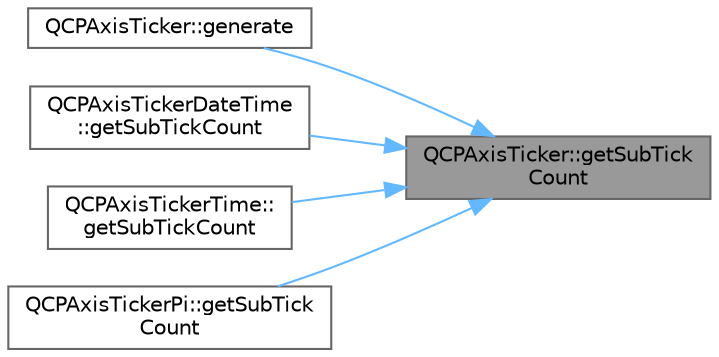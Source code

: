 digraph "QCPAxisTicker::getSubTickCount"
{
 // LATEX_PDF_SIZE
  bgcolor="transparent";
  edge [fontname=Helvetica,fontsize=10,labelfontname=Helvetica,labelfontsize=10];
  node [fontname=Helvetica,fontsize=10,shape=box,height=0.2,width=0.4];
  rankdir="RL";
  Node1 [label="QCPAxisTicker::getSubTick\lCount",height=0.2,width=0.4,color="gray40", fillcolor="grey60", style="filled", fontcolor="black",tooltip=" "];
  Node1 -> Node2 [dir="back",color="steelblue1",style="solid"];
  Node2 [label="QCPAxisTicker::generate",height=0.2,width=0.4,color="grey40", fillcolor="white", style="filled",URL="$class_q_c_p_axis_ticker.html#aefbd11725678ca824add8cf926cbc856",tooltip=" "];
  Node1 -> Node3 [dir="back",color="steelblue1",style="solid"];
  Node3 [label="QCPAxisTickerDateTime\l::getSubTickCount",height=0.2,width=0.4,color="grey40", fillcolor="white", style="filled",URL="$class_q_c_p_axis_ticker_date_time.html#a78dece0d51426a3c310528d413e09193",tooltip=" "];
  Node1 -> Node4 [dir="back",color="steelblue1",style="solid"];
  Node4 [label="QCPAxisTickerTime::\lgetSubTickCount",height=0.2,width=0.4,color="grey40", fillcolor="white", style="filled",URL="$class_q_c_p_axis_ticker_time.html#acace84c46598176aa53837e147595471",tooltip=" "];
  Node1 -> Node5 [dir="back",color="steelblue1",style="solid"];
  Node5 [label="QCPAxisTickerPi::getSubTick\lCount",height=0.2,width=0.4,color="grey40", fillcolor="white", style="filled",URL="$class_q_c_p_axis_ticker_pi.html#a56c90f870da97c8670cfae4d04ff3ac7",tooltip=" "];
}
